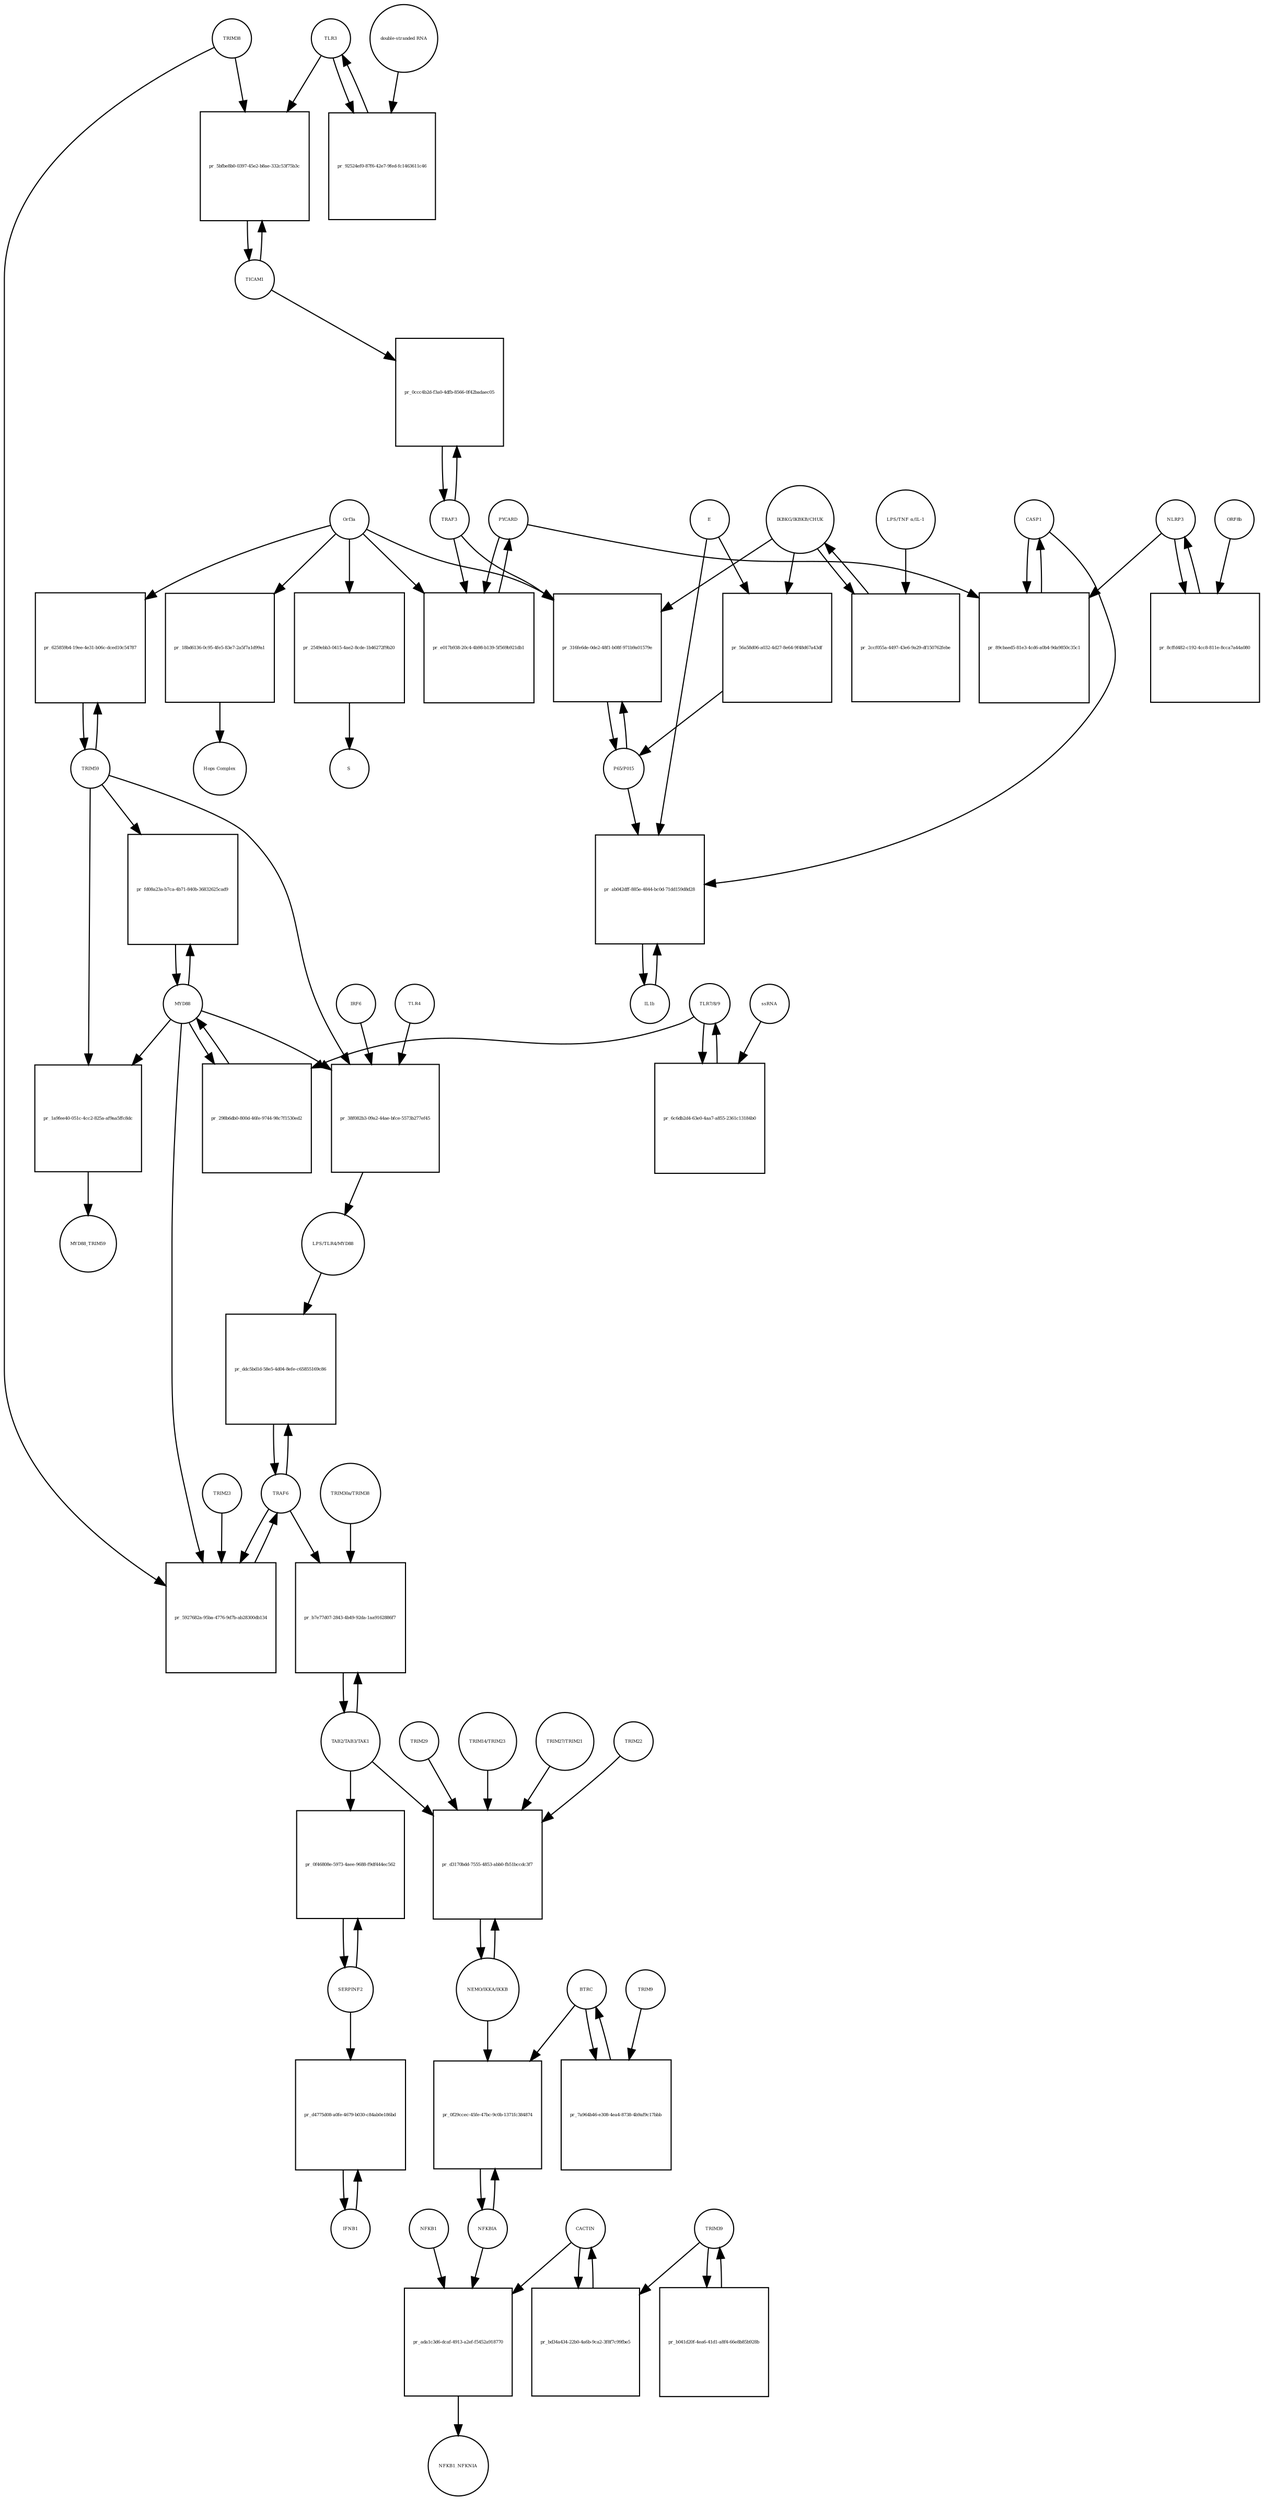 strict digraph  {
CASP1 [annotation=urn_miriam_hgnc_1499, bipartite=0, cls=macromolecule, fontsize=4, label=CASP1, shape=circle];
"pr_89cbaed5-81e3-4cd6-a0b4-9da9850c35c1" [annotation="", bipartite=1, cls=process, fontsize=4, label="pr_89cbaed5-81e3-4cd6-a0b4-9da9850c35c1", shape=square];
PYCARD [annotation="", bipartite=0, cls="macromolecule multimer", fontsize=4, label=PYCARD, shape=circle];
NLRP3 [annotation="", bipartite=0, cls="macromolecule multimer", fontsize=4, label=NLRP3, shape=circle];
TRAF6 [annotation=urn_miriam_hgnc_12036, bipartite=0, cls=macromolecule, fontsize=4, label=TRAF6, shape=circle];
"pr_ddc5bd1d-58e5-4d04-8efe-c65855169c86" [annotation="", bipartite=1, cls=process, fontsize=4, label="pr_ddc5bd1d-58e5-4d04-8efe-c65855169c86", shape=square];
"LPS/TLR4/MYD88" [annotation="urn_miriam_hgnc_6121|urn_miriam_hgnc_11850|urn_miriam_hgnc_7562", bipartite=0, cls=complex, fontsize=4, label="LPS/TLR4/MYD88", shape=circle];
NFKBIA [annotation=urn_miriam_hgnc_7797, bipartite=0, cls=macromolecule, fontsize=4, label=NFKBIA, shape=circle];
"pr_0f29ccec-45fe-47bc-9c0b-1371fc384874" [annotation="", bipartite=1, cls=process, fontsize=4, label="pr_0f29ccec-45fe-47bc-9c0b-1371fc384874", shape=square];
BTRC [annotation=urn_miriam_hgnc_1144, bipartite=0, cls=macromolecule, fontsize=4, label=BTRC, shape=circle];
"NEMO/IKKA/IKKB" [annotation="urn_miriam_hgnc_5961|urn_miriam_hgnc_5960|urn_miriam_hgnc_1974", bipartite=0, cls=complex, fontsize=4, label="NEMO/IKKA/IKKB", shape=circle];
IL1b [annotation=urn_miriam_hgnc_5992, bipartite=0, cls=macromolecule, fontsize=4, label=IL1b, shape=circle];
"pr_ab042dff-885e-4844-bc0d-71dd159d8d28" [annotation="", bipartite=1, cls=process, fontsize=4, label="pr_ab042dff-885e-4844-bc0d-71dd159d8d28", shape=square];
E [annotation=urn_miriam_ncbiprotein_1796318600, bipartite=0, cls=macromolecule, fontsize=4, label=E, shape=circle];
"P65/P015" [annotation="urn_miriam_hgnc_9955|urn_miriam_hgnc_7794", bipartite=0, cls=complex, fontsize=4, label="P65/P015", shape=circle];
IFNB1 [annotation=urn_miriam_hgnc_5434, bipartite=0, cls=macromolecule, fontsize=4, label=IFNB1, shape=circle];
"pr_d4775d08-a0fe-4679-b030-c84ab0e186bd" [annotation="", bipartite=1, cls=process, fontsize=4, label="pr_d4775d08-a0fe-4679-b030-c84ab0e186bd", shape=square];
SERPINF2 [annotation=urn_miriam_hgnc_9075, bipartite=0, cls=macromolecule, fontsize=4, label=SERPINF2, shape=circle];
TLR3 [annotation=urn_miriam_hgnc_11849, bipartite=0, cls=macromolecule, fontsize=4, label=TLR3, shape=circle];
"pr_92524ef0-87f6-42e7-9fed-fc1463611c46" [annotation="", bipartite=1, cls=process, fontsize=4, label="pr_92524ef0-87f6-42e7-9fed-fc1463611c46", shape=square];
"double-stranded RNA" [annotation="", bipartite=0, cls="nucleic acid feature", fontsize=4, label="double-stranded RNA", shape=circle];
TICAM1 [annotation=urn_miriam_hgnc_18348, bipartite=0, cls=macromolecule, fontsize=4, label=TICAM1, shape=circle];
"pr_5bfbe8b0-0397-45e2-b8ae-332c53f75b3c" [annotation="", bipartite=1, cls=process, fontsize=4, label="pr_5bfbe8b0-0397-45e2-b8ae-332c53f75b3c", shape=square];
TRIM38 [annotation=urn_miriam_hgnc_10059, bipartite=0, cls=macromolecule, fontsize=4, label=TRIM38, shape=circle];
TRIM59 [annotation="urn_miriam_pubmed_22588174|urn_miriam_hgnc_30834", bipartite=0, cls=macromolecule, fontsize=4, label=TRIM59, shape=circle];
"pr_625859b4-19ee-4e31-b06c-dced10c54787" [annotation="", bipartite=1, cls=process, fontsize=4, label="pr_625859b4-19ee-4e31-b06c-dced10c54787", shape=square];
Orf3a [annotation=urn_miriam_uniprot_P0DTC3, bipartite=0, cls=macromolecule, fontsize=4, label=Orf3a, shape=circle];
"TLR7/8/9" [annotation="urn_miriam_hgnc_15633|urn_miriam_hgnc_15632|urn_miriam_hgnc_15631", bipartite=0, cls=complex, fontsize=4, label="TLR7/8/9", shape=circle];
"pr_6c6db2d4-63e0-4aa7-a855-2361c13184b0" [annotation="", bipartite=1, cls=process, fontsize=4, label="pr_6c6db2d4-63e0-4aa7-a855-2361c13184b0", shape=square];
ssRNA [annotation="", bipartite=0, cls="nucleic acid feature", fontsize=4, label=ssRNA, shape=circle];
MYD88 [annotation=urn_miriam_hgnc_7562, bipartite=0, cls=macromolecule, fontsize=4, label=MYD88, shape=circle];
"pr_298b6db0-800d-46fe-9744-98c7f1530ed2" [annotation="", bipartite=1, cls=process, fontsize=4, label="pr_298b6db0-800d-46fe-9744-98c7f1530ed2", shape=square];
"pr_5927682a-95ba-4776-9d7b-ab28300db134" [annotation="", bipartite=1, cls=process, fontsize=4, label="pr_5927682a-95ba-4776-9d7b-ab28300db134", shape=square];
TRIM23 [annotation=urn_miriam_hgnc_660, bipartite=0, cls=macromolecule, fontsize=4, label=TRIM23, shape=circle];
"TAB2/TAB3/TAK1" [annotation="urn_miriam_hgnc_17075|urn_miriam_hgnc_30681|urn_miriam_hgnc_6859", bipartite=0, cls=complex, fontsize=4, label="TAB2/TAB3/TAK1", shape=circle];
"pr_b7e77d07-2843-4b49-92da-1aa9162886f7" [annotation="", bipartite=1, cls=process, fontsize=4, label="pr_b7e77d07-2843-4b49-92da-1aa9162886f7", shape=square];
"TRIM30a/TRIM38" [annotation="urn_miriam_hgnc_10059|urn_miriam_uniprot_P15533", bipartite=0, cls=complex, fontsize=4, label="TRIM30a/TRIM38", shape=circle];
"pr_d3170bdd-7555-4853-abb0-fb51bccdc3f7" [annotation="", bipartite=1, cls=process, fontsize=4, label="pr_d3170bdd-7555-4853-abb0-fb51bccdc3f7", shape=square];
TRIM22 [annotation=urn_miriam_hgnc_16379, bipartite=0, cls=macromolecule, fontsize=4, label=TRIM22, shape=circle];
TRIM29 [annotation=urn_miriam_hgnc_17274, bipartite=0, cls=macromolecule, fontsize=4, label=TRIM29, shape=circle];
"TRIM14/TRIM23" [annotation="urn_miriam_hgnc_16283|urn_miriam_hgnc_660", bipartite=0, cls=complex, fontsize=4, label="TRIM14/TRIM23", shape=circle];
"TRIM27/TRIM21" [annotation="urn_miriam_hgnc_9975|urn_miriam_hgnc_11312", bipartite=0, cls=complex, fontsize=4, label="TRIM27/TRIM21", shape=circle];
"pr_0f46808e-5973-4aee-9688-f9df444ec562" [annotation="", bipartite=1, cls=process, fontsize=4, label="pr_0f46808e-5973-4aee-9688-f9df444ec562", shape=square];
TRAF3 [annotation=urn_miriam_hgnc_12033, bipartite=0, cls=macromolecule, fontsize=4, label=TRAF3, shape=circle];
"pr_0ccc4b2d-f3a0-4dfb-8566-0f42badaec05" [annotation="", bipartite=1, cls=process, fontsize=4, label="pr_0ccc4b2d-f3a0-4dfb-8566-0f42badaec05", shape=square];
NFKB1 [annotation=urn_miriam_hgnc_7794, bipartite=0, cls=macromolecule, fontsize=4, label=NFKB1, shape=circle];
"pr_ada1c3d6-dcaf-4913-a2ef-f5452a918770" [annotation="", bipartite=1, cls=process, fontsize=4, label="pr_ada1c3d6-dcaf-4913-a2ef-f5452a918770", shape=square];
NFKB1_NFKNIA [annotation="", bipartite=0, cls=complex, fontsize=4, label=NFKB1_NFKNIA, shape=circle];
CACTIN [annotation=urn_miriam_hgnc_29938, bipartite=0, cls=macromolecule, fontsize=4, label=CACTIN, shape=circle];
"IKBKG/IKBKB/CHUK" [annotation="urn_miriam_hgnc_5961|urn_miriam_hgnc_5960|urn_miriam_hgnc_1974", bipartite=0, cls=complex, fontsize=4, label="IKBKG/IKBKB/CHUK", shape=circle];
"pr_2ccf055a-4497-43e6-9a29-df150762febe" [annotation="", bipartite=1, cls=process, fontsize=4, label="pr_2ccf055a-4497-43e6-9a29-df150762febe", shape=square];
"LPS/TNF α/IL-1" [annotation="urn_miriam_hgnc_6121|urn_miriam_hgnc_11916|urn_miriam_hgnc_5991", bipartite=0, cls=complex, fontsize=4, label="LPS/TNF α/IL-1", shape=circle];
"pr_2549ebb3-0415-4ae2-8cde-1b46272f9b20" [annotation="", bipartite=1, cls=process, fontsize=4, label="pr_2549ebb3-0415-4ae2-8cde-1b46272f9b20", shape=square];
S [annotation=urn_miriam_uniprot_P0DTC2, bipartite=0, cls=macromolecule, fontsize=4, label=S, shape=circle];
"pr_316fe6de-0de2-48f1-b08f-971b9a01579e" [annotation="", bipartite=1, cls=process, fontsize=4, label="pr_316fe6de-0de2-48f1-b08f-971b9a01579e", shape=square];
"pr_e017b938-20c4-4b98-b139-5f569b921db1" [annotation="", bipartite=1, cls=process, fontsize=4, label="pr_e017b938-20c4-4b98-b139-5f569b921db1", shape=square];
"pr_8cffd482-c192-4cc8-811e-8cca7a44a080" [annotation="", bipartite=1, cls=process, fontsize=4, label="pr_8cffd482-c192-4cc8-811e-8cca7a44a080", shape=square];
ORF8b [annotation=urn_miriam_ncbiprotein_BCD58760, bipartite=0, cls=macromolecule, fontsize=4, label=ORF8b, shape=circle];
"pr_7a964b46-e308-4ea4-8738-4b9af9c17bbb" [annotation="", bipartite=1, cls=process, fontsize=4, label="pr_7a964b46-e308-4ea4-8738-4b9af9c17bbb", shape=square];
TRIM9 [annotation=urn_miriam_hgnc_16288, bipartite=0, cls=macromolecule, fontsize=4, label=TRIM9, shape=circle];
"pr_56a58d06-a032-4d27-8e64-9f48d67a43df" [annotation="", bipartite=1, cls=process, fontsize=4, label="pr_56a58d06-a032-4d27-8e64-9f48d67a43df", shape=square];
"pr_bd34a434-22b0-4a6b-9ca2-3f8f7c99fbe5" [annotation="", bipartite=1, cls=process, fontsize=4, label="pr_bd34a434-22b0-4a6b-9ca2-3f8f7c99fbe5", shape=square];
TRIM39 [annotation=urn_miriam_hgnc_10065, bipartite=0, cls=macromolecule, fontsize=4, label=TRIM39, shape=circle];
"pr_b041d20f-4ea6-41d1-a8f4-66e8b85b928b" [annotation="", bipartite=1, cls=process, fontsize=4, label="pr_b041d20f-4ea6-41d1-a8f4-66e8b85b928b", shape=square];
"pr_18bd6136-0c95-4fe5-83e7-2a5f7a1d99a1" [annotation="", bipartite=1, cls=process, fontsize=4, label="pr_18bd6136-0c95-4fe5-83e7-2a5f7a1d99a1", shape=square];
"Hops Complex" [annotation="urn_miriam_uniprot_J9TC74|urn_miriam_hgnc_14583|urn_miriam_hgnc_20593|urn_miriam_hgnc_24048|urn_miriam_hgnc_5013|urn_miriam_hgnc_20266", bipartite=0, cls=complex, fontsize=4, label="Hops Complex", shape=circle];
TLR4 [annotation="", bipartite=0, cls=macromolecule, fontsize=4, label=TLR4, shape=circle];
"pr_38f082b3-09a2-44ae-bfce-5573b277ef45" [annotation="", bipartite=1, cls=process, fontsize=4, label="pr_38f082b3-09a2-44ae-bfce-5573b277ef45", shape=square];
IRF6 [annotation="", bipartite=0, cls=macromolecule, fontsize=4, label=IRF6, shape=circle];
"pr_fd08a23a-b7ca-4b71-840b-36832625cad9" [annotation="", bipartite=1, cls=process, fontsize=4, label="pr_fd08a23a-b7ca-4b71-840b-36832625cad9", shape=square];
"pr_1a9fee40-051c-4cc2-825a-af9aa5ffc8dc" [annotation="", bipartite=1, cls=process, fontsize=4, label="pr_1a9fee40-051c-4cc2-825a-af9aa5ffc8dc", shape=square];
MYD88_TRIM59 [annotation="", bipartite=0, cls=complex, fontsize=4, label=MYD88_TRIM59, shape=circle];
CASP1 -> "pr_89cbaed5-81e3-4cd6-a0b4-9da9850c35c1"  [annotation="", interaction_type=consumption];
CASP1 -> "pr_ab042dff-885e-4844-bc0d-71dd159d8d28"  [annotation=urn_miriam_pubmed_31034780, interaction_type=catalysis];
"pr_89cbaed5-81e3-4cd6-a0b4-9da9850c35c1" -> CASP1  [annotation="", interaction_type=production];
PYCARD -> "pr_89cbaed5-81e3-4cd6-a0b4-9da9850c35c1"  [annotation="", interaction_type=consumption];
PYCARD -> "pr_e017b938-20c4-4b98-b139-5f569b921db1"  [annotation="", interaction_type=consumption];
NLRP3 -> "pr_89cbaed5-81e3-4cd6-a0b4-9da9850c35c1"  [annotation="", interaction_type=consumption];
NLRP3 -> "pr_8cffd482-c192-4cc8-811e-8cca7a44a080"  [annotation="", interaction_type=consumption];
TRAF6 -> "pr_ddc5bd1d-58e5-4d04-8efe-c65855169c86"  [annotation="", interaction_type=consumption];
TRAF6 -> "pr_5927682a-95ba-4776-9d7b-ab28300db134"  [annotation="", interaction_type=consumption];
TRAF6 -> "pr_b7e77d07-2843-4b49-92da-1aa9162886f7"  [annotation="urn_miriam_pubmed_23758787|urn_miriam_pubmed_25172371|urn_miriam_pubmed_18345001", interaction_type="necessary stimulation"];
"pr_ddc5bd1d-58e5-4d04-8efe-c65855169c86" -> TRAF6  [annotation="", interaction_type=production];
"LPS/TLR4/MYD88" -> "pr_ddc5bd1d-58e5-4d04-8efe-c65855169c86"  [annotation=urn_miriam_pubmed_23758787, interaction_type=catalysis];
NFKBIA -> "pr_0f29ccec-45fe-47bc-9c0b-1371fc384874"  [annotation="", interaction_type=consumption];
NFKBIA -> "pr_ada1c3d6-dcaf-4913-a2ef-f5452a918770"  [annotation="", interaction_type=consumption];
"pr_0f29ccec-45fe-47bc-9c0b-1371fc384874" -> NFKBIA  [annotation="", interaction_type=production];
BTRC -> "pr_0f29ccec-45fe-47bc-9c0b-1371fc384874"  [annotation=urn_miriam_pubmed_21135871, interaction_type=catalysis];
BTRC -> "pr_7a964b46-e308-4ea4-8738-4b9af9c17bbb"  [annotation="", interaction_type=consumption];
"NEMO/IKKA/IKKB" -> "pr_0f29ccec-45fe-47bc-9c0b-1371fc384874"  [annotation=urn_miriam_pubmed_21135871, interaction_type=catalysis];
"NEMO/IKKA/IKKB" -> "pr_d3170bdd-7555-4853-abb0-fb51bccdc3f7"  [annotation="", interaction_type=consumption];
IL1b -> "pr_ab042dff-885e-4844-bc0d-71dd159d8d28"  [annotation="", interaction_type=consumption];
"pr_ab042dff-885e-4844-bc0d-71dd159d8d28" -> IL1b  [annotation="", interaction_type=production];
E -> "pr_ab042dff-885e-4844-bc0d-71dd159d8d28"  [annotation=urn_miriam_pubmed_31034780, interaction_type=catalysis];
E -> "pr_56a58d06-a032-4d27-8e64-9f48d67a43df"  [annotation="urn_miriam_pubmed_32172672|urn_miriam_taxonomy_2697049", interaction_type="necessary stimulation"];
"P65/P015" -> "pr_ab042dff-885e-4844-bc0d-71dd159d8d28"  [annotation=urn_miriam_pubmed_31034780, interaction_type=stimulation];
"P65/P015" -> "pr_316fe6de-0de2-48f1-b08f-971b9a01579e"  [annotation="", interaction_type=consumption];
IFNB1 -> "pr_d4775d08-a0fe-4679-b030-c84ab0e186bd"  [annotation="", interaction_type=consumption];
"pr_d4775d08-a0fe-4679-b030-c84ab0e186bd" -> IFNB1  [annotation="", interaction_type=production];
SERPINF2 -> "pr_d4775d08-a0fe-4679-b030-c84ab0e186bd"  [annotation=urn_miriam_pubmed_17706453, interaction_type=stimulation];
SERPINF2 -> "pr_0f46808e-5973-4aee-9688-f9df444ec562"  [annotation="", interaction_type=consumption];
TLR3 -> "pr_92524ef0-87f6-42e7-9fed-fc1463611c46"  [annotation="", interaction_type=consumption];
TLR3 -> "pr_5bfbe8b0-0397-45e2-b8ae-332c53f75b3c"  [annotation="urn_miriam_pubmed_23758787|urn_miriam_pubmed_22539786", interaction_type="necessary stimulation"];
"pr_92524ef0-87f6-42e7-9fed-fc1463611c46" -> TLR3  [annotation="", interaction_type=production];
"double-stranded RNA" -> "pr_92524ef0-87f6-42e7-9fed-fc1463611c46"  [annotation=urn_miriam_pubmed_23758787, interaction_type="necessary stimulation"];
TICAM1 -> "pr_5bfbe8b0-0397-45e2-b8ae-332c53f75b3c"  [annotation="", interaction_type=consumption];
TICAM1 -> "pr_0ccc4b2d-f3a0-4dfb-8566-0f42badaec05"  [annotation=urn_miriam_pubmed_28829373, interaction_type="necessary stimulation"];
"pr_5bfbe8b0-0397-45e2-b8ae-332c53f75b3c" -> TICAM1  [annotation="", interaction_type=production];
TRIM38 -> "pr_5bfbe8b0-0397-45e2-b8ae-332c53f75b3c"  [annotation="urn_miriam_pubmed_23758787|urn_miriam_pubmed_22539786", interaction_type=inhibition];
TRIM38 -> "pr_5927682a-95ba-4776-9d7b-ab28300db134"  [annotation="urn_miriam_pubmed_15361868|urn_miriam_pubmed_22539786|urn_miriam_pubmed_20724660", interaction_type=inhibition];
TRIM59 -> "pr_625859b4-19ee-4e31-b06c-dced10c54787"  [annotation="", interaction_type=consumption];
TRIM59 -> "pr_38f082b3-09a2-44ae-bfce-5573b277ef45"  [annotation="", interaction_type=inhibition];
TRIM59 -> "pr_fd08a23a-b7ca-4b71-840b-36832625cad9"  [annotation="", interaction_type=inhibition];
TRIM59 -> "pr_1a9fee40-051c-4cc2-825a-af9aa5ffc8dc"  [annotation="", interaction_type=consumption];
"pr_625859b4-19ee-4e31-b06c-dced10c54787" -> TRIM59  [annotation="", interaction_type=production];
Orf3a -> "pr_625859b4-19ee-4e31-b06c-dced10c54787"  [annotation=urn_miriam_pubmed_28829373, interaction_type="necessary stimulation"];
Orf3a -> "pr_2549ebb3-0415-4ae2-8cde-1b46272f9b20"  [annotation=urn_miriam_pubmed_32172672, interaction_type="necessary stimulation"];
Orf3a -> "pr_316fe6de-0de2-48f1-b08f-971b9a01579e"  [annotation="urn_miriam_pubmed_31034780|urn_miriam_pubmed_32172672", interaction_type="necessary stimulation"];
Orf3a -> "pr_e017b938-20c4-4b98-b139-5f569b921db1"  [annotation=urn_miriam_pubmed_32172672, interaction_type="necessary stimulation"];
Orf3a -> "pr_18bd6136-0c95-4fe5-83e7-2a5f7a1d99a1"  [annotation="urn_miriam_pubmed_15316659|urn_miriam_pubmed_17715238|urn_miriam_pubmed_25375324|urn_miriam_pubmed_19590927", interaction_type="necessary stimulation"];
"TLR7/8/9" -> "pr_6c6db2d4-63e0-4aa7-a855-2361c13184b0"  [annotation="", interaction_type=consumption];
"TLR7/8/9" -> "pr_298b6db0-800d-46fe-9744-98c7f1530ed2"  [annotation=urn_miriam_pubmed_15361868, interaction_type="necessary stimulation"];
"pr_6c6db2d4-63e0-4aa7-a855-2361c13184b0" -> "TLR7/8/9"  [annotation="", interaction_type=production];
ssRNA -> "pr_6c6db2d4-63e0-4aa7-a855-2361c13184b0"  [annotation=urn_miriam_pubmed_21782231, interaction_type="necessary stimulation"];
MYD88 -> "pr_298b6db0-800d-46fe-9744-98c7f1530ed2"  [annotation="", interaction_type=consumption];
MYD88 -> "pr_5927682a-95ba-4776-9d7b-ab28300db134"  [annotation="urn_miriam_pubmed_15361868|urn_miriam_pubmed_22539786|urn_miriam_pubmed_20724660", interaction_type="necessary stimulation"];
MYD88 -> "pr_38f082b3-09a2-44ae-bfce-5573b277ef45"  [annotation="", interaction_type=consumption];
MYD88 -> "pr_fd08a23a-b7ca-4b71-840b-36832625cad9"  [annotation="", interaction_type=consumption];
MYD88 -> "pr_1a9fee40-051c-4cc2-825a-af9aa5ffc8dc"  [annotation="", interaction_type=consumption];
"pr_298b6db0-800d-46fe-9744-98c7f1530ed2" -> MYD88  [annotation="", interaction_type=production];
"pr_5927682a-95ba-4776-9d7b-ab28300db134" -> TRAF6  [annotation="", interaction_type=production];
TRIM23 -> "pr_5927682a-95ba-4776-9d7b-ab28300db134"  [annotation="urn_miriam_pubmed_15361868|urn_miriam_pubmed_22539786|urn_miriam_pubmed_20724660", interaction_type="necessary stimulation"];
"TAB2/TAB3/TAK1" -> "pr_b7e77d07-2843-4b49-92da-1aa9162886f7"  [annotation="", interaction_type=consumption];
"TAB2/TAB3/TAK1" -> "pr_d3170bdd-7555-4853-abb0-fb51bccdc3f7"  [annotation="urn_miriam_pubmed_23758787|urn_miriam_pubmed_23408607|urn_miriam_pubmed_26358190|urn_miriam_pubmed_27695001|urn_miriam_pubmed_24379373|urn_miriam_pubmed_20724660", interaction_type="necessary stimulation"];
"TAB2/TAB3/TAK1" -> "pr_0f46808e-5973-4aee-9688-f9df444ec562"  [annotation=urn_miriam_pubmed_17706453, interaction_type="necessary stimulation"];
"pr_b7e77d07-2843-4b49-92da-1aa9162886f7" -> "TAB2/TAB3/TAK1"  [annotation="", interaction_type=production];
"TRIM30a/TRIM38" -> "pr_b7e77d07-2843-4b49-92da-1aa9162886f7"  [annotation="urn_miriam_pubmed_23758787|urn_miriam_pubmed_25172371|urn_miriam_pubmed_18345001", interaction_type=inhibition];
"pr_d3170bdd-7555-4853-abb0-fb51bccdc3f7" -> "NEMO/IKKA/IKKB"  [annotation="", interaction_type=production];
TRIM22 -> "pr_d3170bdd-7555-4853-abb0-fb51bccdc3f7"  [annotation="urn_miriam_pubmed_23758787|urn_miriam_pubmed_23408607|urn_miriam_pubmed_26358190|urn_miriam_pubmed_27695001|urn_miriam_pubmed_24379373|urn_miriam_pubmed_20724660", interaction_type=inhibition];
TRIM29 -> "pr_d3170bdd-7555-4853-abb0-fb51bccdc3f7"  [annotation="urn_miriam_pubmed_23758787|urn_miriam_pubmed_23408607|urn_miriam_pubmed_26358190|urn_miriam_pubmed_27695001|urn_miriam_pubmed_24379373|urn_miriam_pubmed_20724660", interaction_type=inhibition];
"TRIM14/TRIM23" -> "pr_d3170bdd-7555-4853-abb0-fb51bccdc3f7"  [annotation="urn_miriam_pubmed_23758787|urn_miriam_pubmed_23408607|urn_miriam_pubmed_26358190|urn_miriam_pubmed_27695001|urn_miriam_pubmed_24379373|urn_miriam_pubmed_20724660", interaction_type="necessary stimulation"];
"TRIM27/TRIM21" -> "pr_d3170bdd-7555-4853-abb0-fb51bccdc3f7"  [annotation="urn_miriam_pubmed_23758787|urn_miriam_pubmed_23408607|urn_miriam_pubmed_26358190|urn_miriam_pubmed_27695001|urn_miriam_pubmed_24379373|urn_miriam_pubmed_20724660", interaction_type=inhibition];
"pr_0f46808e-5973-4aee-9688-f9df444ec562" -> SERPINF2  [annotation="", interaction_type=production];
TRAF3 -> "pr_0ccc4b2d-f3a0-4dfb-8566-0f42badaec05"  [annotation="", interaction_type=consumption];
TRAF3 -> "pr_316fe6de-0de2-48f1-b08f-971b9a01579e"  [annotation="urn_miriam_pubmed_31034780|urn_miriam_pubmed_32172672", interaction_type=catalysis];
TRAF3 -> "pr_e017b938-20c4-4b98-b139-5f569b921db1"  [annotation=urn_miriam_pubmed_32172672, interaction_type=catalysis];
"pr_0ccc4b2d-f3a0-4dfb-8566-0f42badaec05" -> TRAF3  [annotation="", interaction_type=production];
NFKB1 -> "pr_ada1c3d6-dcaf-4913-a2ef-f5452a918770"  [annotation="", interaction_type=consumption];
"pr_ada1c3d6-dcaf-4913-a2ef-f5452a918770" -> NFKB1_NFKNIA  [annotation="", interaction_type=production];
CACTIN -> "pr_ada1c3d6-dcaf-4913-a2ef-f5452a918770"  [annotation=urn_miriam_pubmed_26999213, interaction_type=inhibition];
CACTIN -> "pr_bd34a434-22b0-4a6b-9ca2-3f8f7c99fbe5"  [annotation="", interaction_type=consumption];
"IKBKG/IKBKB/CHUK" -> "pr_2ccf055a-4497-43e6-9a29-df150762febe"  [annotation="", interaction_type=consumption];
"IKBKG/IKBKB/CHUK" -> "pr_316fe6de-0de2-48f1-b08f-971b9a01579e"  [annotation="urn_miriam_pubmed_31034780|urn_miriam_pubmed_32172672", interaction_type=catalysis];
"IKBKG/IKBKB/CHUK" -> "pr_56a58d06-a032-4d27-8e64-9f48d67a43df"  [annotation="", interaction_type=consumption];
"pr_2ccf055a-4497-43e6-9a29-df150762febe" -> "IKBKG/IKBKB/CHUK"  [annotation="", interaction_type=production];
"LPS/TNF α/IL-1" -> "pr_2ccf055a-4497-43e6-9a29-df150762febe"  [annotation="urn_miriam_pubmed_32172672|urn_miriam_taxonomy_2697049", interaction_type=catalysis];
"pr_2549ebb3-0415-4ae2-8cde-1b46272f9b20" -> S  [annotation="", interaction_type=production];
"pr_316fe6de-0de2-48f1-b08f-971b9a01579e" -> "P65/P015"  [annotation="", interaction_type=production];
"pr_e017b938-20c4-4b98-b139-5f569b921db1" -> PYCARD  [annotation="", interaction_type=production];
"pr_8cffd482-c192-4cc8-811e-8cca7a44a080" -> NLRP3  [annotation="", interaction_type=production];
ORF8b -> "pr_8cffd482-c192-4cc8-811e-8cca7a44a080"  [annotation=urn_miriam_pubmed_32172672, interaction_type="necessary stimulation"];
"pr_7a964b46-e308-4ea4-8738-4b9af9c17bbb" -> BTRC  [annotation="", interaction_type=production];
TRIM9 -> "pr_7a964b46-e308-4ea4-8738-4b9af9c17bbb"  [annotation=urn_miriam_pubmed_21135871, interaction_type=inhibition];
"pr_56a58d06-a032-4d27-8e64-9f48d67a43df" -> "P65/P015"  [annotation="", interaction_type=production];
"pr_bd34a434-22b0-4a6b-9ca2-3f8f7c99fbe5" -> CACTIN  [annotation="", interaction_type=production];
TRIM39 -> "pr_bd34a434-22b0-4a6b-9ca2-3f8f7c99fbe5"  [annotation=urn_miriam_pubmed_26999213, interaction_type="necessary stimulation"];
TRIM39 -> "pr_b041d20f-4ea6-41d1-a8f4-66e8b85b928b"  [annotation="", interaction_type=consumption];
"pr_b041d20f-4ea6-41d1-a8f4-66e8b85b928b" -> TRIM39  [annotation="", interaction_type=production];
"pr_18bd6136-0c95-4fe5-83e7-2a5f7a1d99a1" -> "Hops Complex"  [annotation="", interaction_type=production];
TLR4 -> "pr_38f082b3-09a2-44ae-bfce-5573b277ef45"  [annotation="", interaction_type=consumption];
"pr_38f082b3-09a2-44ae-bfce-5573b277ef45" -> "LPS/TLR4/MYD88"  [annotation="", interaction_type=production];
IRF6 -> "pr_38f082b3-09a2-44ae-bfce-5573b277ef45"  [annotation="", interaction_type=consumption];
"pr_fd08a23a-b7ca-4b71-840b-36832625cad9" -> MYD88  [annotation="", interaction_type=production];
"pr_1a9fee40-051c-4cc2-825a-af9aa5ffc8dc" -> MYD88_TRIM59  [annotation="", interaction_type=production];
}
